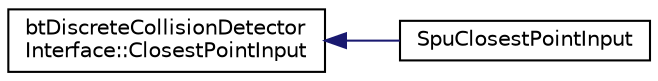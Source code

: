 digraph "Graphical Class Hierarchy"
{
  edge [fontname="Helvetica",fontsize="10",labelfontname="Helvetica",labelfontsize="10"];
  node [fontname="Helvetica",fontsize="10",shape=record];
  rankdir="LR";
  Node1 [label="btDiscreteCollisionDetector\lInterface::ClosestPointInput",height=0.2,width=0.4,color="black", fillcolor="white", style="filled",URL="$structbt_discrete_collision_detector_interface_1_1_closest_point_input.html"];
  Node1 -> Node2 [dir="back",color="midnightblue",fontsize="10",style="solid",fontname="Helvetica"];
  Node2 [label="SpuClosestPointInput",height=0.2,width=0.4,color="black", fillcolor="white", style="filled",URL="$struct_spu_closest_point_input.html"];
}
